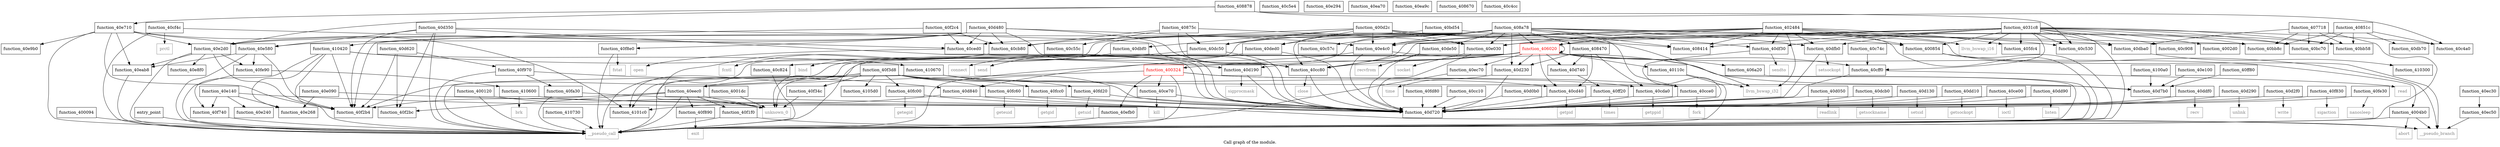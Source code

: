digraph "Call graph of the module." {
  label="Call graph of the module.";
  node [shape=record];

  Node_function_40c57c [label="{function_40c57c}"];
  Node_function_40c5e4 [label="{function_40c5e4}"];
  Node_function_40e240 [label="{function_40e240}"];
  Node_function_40c74c [label="{function_40c74c}"];
  Node_function_40e140 [label="{function_40e140}"];
  Node_function_40c824 [label="{function_40c824}"];
  Node_function_40c908 [label="{function_40c908}"];
  Node_function_40cb80 [label="{function_40cb80}"];
  Node_function_40cc10 [label="{function_40cc10}"];
  Node_function_40cc80 [label="{function_40cc80}"];
  Node_function_40cce0 [label="{function_40cce0}"];
  Node_function_40e090 [label="{function_40e090}"];
  Node_function_40cd40 [label="{function_40cd40}"];
  Node_function_40cff0 [label="{function_40cff0}"];
  Node_function_40d350 [label="{function_40d350}"];
  Node_function_40ded0 [label="{function_40ded0}"];
  Node_function_40d480 [label="{function_40d480}"];
  Node_function_40d050 [label="{function_40d050}"];
  Node_function_40dbf0 [label="{function_40dbf0}"];
  Node_function_40d620 [label="{function_40d620}"];
  Node_function_40cda0 [label="{function_40cda0}"];
  Node_function_40dc50 [label="{function_40dc50}"];
  Node_function_40d0b0 [label="{function_40d0b0}"];
  Node_function_40d720 [label="{function_40d720}"];
  Node_function_40df30 [label="{function_40df30}"];
  Node_function_40d740 [label="{function_40d740}"];
  Node_function_40dcb0 [label="{function_40dcb0}"];
  Node_function_40d7b0 [label="{function_40d7b0}"];
  Node_function_40e100 [label="{function_40e100}"];
  Node_function_40d130 [label="{function_40d130}"];
  Node_function_40dd10 [label="{function_40dd10}"];
  Node_function_40dfb0 [label="{function_40dfb0}"];
  Node_function_40d840 [label="{function_40d840}"];
  Node_function_40d190 [label="{function_40d190}"];
  Node_function_40e268 [label="{function_40e268}"];
  Node_function_40ce00 [label="{function_40ce00}"];
  Node_function_40dd90 [label="{function_40dd90}"];
  Node_function_40d230 [label="{function_40d230}"];
  Node_function_40ddf0 [label="{function_40ddf0}"];
  Node_function_40ce70 [label="{function_40ce70}"];
  Node_function_40d290 [label="{function_40d290}"];
  Node_function_40ced0 [label="{function_40ced0}"];
  Node_function_40cf4c [label="{function_40cf4c}"];
  Node_function_40d2f0 [label="{function_40d2f0}"];
  Node_function_40de50 [label="{function_40de50}"];
  Node_function_40e294 [label="{function_40e294}"];
  Node_function_40db70 [label="{function_40db70}"];
  Node_function_40e030 [label="{function_40e030}"];
  Node_function_40dba0 [label="{function_40dba0}"];
  Node_function_40e2d0 [label="{function_40e2d0}"];
  Node_function_40ea70 [label="{function_40ea70}"];
  Node_function_40ea9c [label="{function_40ea9c}"];
  Node_function_40eab8 [label="{function_40eab8}"];
  Node_function_40ec30 [label="{function_40ec30}"];
  Node_function_40ec50 [label="{function_40ec50}"];
  Node_function_40ec70 [label="{function_40ec70}"];
  Node_getpid [color="gray50", fontcolor="gray50", label="{getpid}"];
  Node_getppid [color="gray50", fontcolor="gray50", label="{getppid}"];
  Node_function_40e4c0 [label="{function_40e4c0}"];
  Node_function_40e580 [label="{function_40e580}"];
  Node_function_40e710 [label="{function_40e710}"];
  Node_function_40e8f0 [label="{function_40e8f0}"];
  Node_function_40e9b0 [label="{function_40e9b0}"];
  Node_geteuid [color="gray50", fontcolor="gray50", label="{geteuid}"];
  Node_getgid [color="gray50", fontcolor="gray50", label="{getgid}"];
  Node_getuid [color="gray50", fontcolor="gray50", label="{getuid}"];
  Node_nanosleep [color="gray50", fontcolor="gray50", label="{nanosleep}"];
  Node_times [color="gray50", fontcolor="gray50", label="{times}"];
  Node_brk [color="gray50", fontcolor="gray50", label="{brk}"];
  Node_abort [color="gray50", fontcolor="gray50", label="{abort}"];
  Node_llvm_bswap_i32 [color="gray50", fontcolor="gray50", label="{llvm_bswap_i32}"];
  Node_llvm_bswap_i16 [color="gray50", fontcolor="gray50", label="{llvm_bswap_i16}"];
  Node_function_40eec0 [label="{function_40eec0}"];
  Node_function_40efb0 [label="{function_40efb0}"];
  Node_function_40f1f0 [label="{function_40f1f0}"];
  Node_function_40f2b4 [label="{function_40f2b4}"];
  Node_function_40f2bc [label="{function_40f2bc}"];
  Node_function_40f2c4 [label="{function_40f2c4}"];
  Node_function_40f34c [label="{function_40f34c}"];
  Node_function_40f3d8 [label="{function_40f3d8}"];
  Node_function_40f740 [label="{function_40f740}"];
  Node_function_40f830 [label="{function_40f830}"];
  Node_function_40f890 [label="{function_40f890}"];
  Node_function_40f8e0 [label="{function_40f8e0}"];
  Node_function_40f970 [label="{function_40f970}"];
  Node_function_40fa30 [label="{function_40fa30}"];
  Node_function_40fc00 [label="{function_40fc00}"];
  Node_function_40fc60 [label="{function_40fc60}"];
  Node_function_40fcc0 [label="{function_40fcc0}"];
  Node_function_40fd20 [label="{function_40fd20}"];
  Node_function_40fd80 [label="{function_40fd80}"];
  Node_function_40fe30 [label="{function_40fe30}"];
  Node_function_40fe90 [label="{function_40fe90}"];
  Node_function_40ff20 [label="{function_40ff20}"];
  Node_function_40ff80 [label="{function_40ff80}"];
  Node_function_4100a0 [label="{function_4100a0}"];
  Node_function_4101c0 [label="{function_4101c0}"];
  Node_function_410300 [label="{function_410300}"];
  Node_function_410420 [label="{function_410420}"];
  Node_function_4105d0 [label="{function_4105d0}"];
  Node_function_410600 [label="{function_410600}"];
  Node_function_410670 [label="{function_410670}"];
  Node_function_410730 [label="{function_410730}"];
  Node_unknown_0 [color="gray50", fontcolor="gray50", label="{unknown_0}"];
  Node_fcntl [color="gray50", fontcolor="gray50", label="{fcntl}"];
  Node_close [color="gray50", fontcolor="gray50", label="{close}"];
  Node_fork [color="gray50", fontcolor="gray50", label="{fork}"];
  Node_ioctl [color="gray50", fontcolor="gray50", label="{ioctl}"];
  Node_kill [color="gray50", fontcolor="gray50", label="{kill}"];
  Node_open [color="gray50", fontcolor="gray50", label="{open}"];
  Node_prctl [color="gray50", fontcolor="gray50", label="{prctl}"];
  Node_read [color="gray50", fontcolor="gray50", label="{read}"];
  Node_readlink [color="gray50", fontcolor="gray50", label="{readlink}"];
  Node_setsid [color="gray50", fontcolor="gray50", label="{setsid}"];
  Node_sigprocmask [color="gray50", fontcolor="gray50", label="{sigprocmask}"];
  Node_time [color="gray50", fontcolor="gray50", label="{time}"];
  Node_unlink [color="gray50", fontcolor="gray50", label="{unlink}"];
  Node_write [color="gray50", fontcolor="gray50", label="{write}"];
  Node_bind [color="gray50", fontcolor="gray50", label="{bind}"];
  Node_connect [color="gray50", fontcolor="gray50", label="{connect}"];
  Node_getsockname [color="gray50", fontcolor="gray50", label="{getsockname}"];
  Node_getsockopt [color="gray50", fontcolor="gray50", label="{getsockopt}"];
  Node_listen [color="gray50", fontcolor="gray50", label="{listen}"];
  Node_recv [color="gray50", fontcolor="gray50", label="{recv}"];
  Node_recvfrom [color="gray50", fontcolor="gray50", label="{recvfrom}"];
  Node_send [color="gray50", fontcolor="gray50", label="{send}"];
  Node_sendto [color="gray50", fontcolor="gray50", label="{sendto}"];
  Node_setsockopt [color="gray50", fontcolor="gray50", label="{setsockopt}"];
  Node_socket [color="gray50", fontcolor="gray50", label="{socket}"];
  Node_sigaction [color="gray50", fontcolor="gray50", label="{sigaction}"];
  Node_exit [color="gray50", fontcolor="gray50", label="{exit}"];
  Node_fstat [color="gray50", fontcolor="gray50", label="{fstat}"];
  Node_getegid [color="gray50", fontcolor="gray50", label="{getegid}"];
  Node___pseudo_call [color="gray50", fontcolor="gray50", label="{__pseudo_call}"];
  Node___pseudo_branch [color="gray50", fontcolor="gray50", label="{__pseudo_branch}"];
  Node_function_400094 [label="{function_400094}"];
  Node_function_400120 [label="{function_400120}"];
  Node_function_4001dc [label="{function_4001dc}"];
  Node_entry_point [label="{entry_point}"];
  Node_function_4002d0 [label="{function_4002d0}"];
  Node_function_400324 [color="red", fontcolor="red", label="{function_400324}"];
  Node_function_4004b0 [label="{function_4004b0}"];
  Node_function_407718 [label="{function_407718}"];
  Node_function_400854 [label="{function_400854}"];
  Node_function_400d2c [label="{function_400d2c}"];
  Node_function_40110c [label="{function_40110c}"];
  Node_function_402484 [label="{function_402484}"];
  Node_function_4031c8 [label="{function_4031c8}"];
  Node_function_405fc4 [label="{function_405fc4}"];
  Node_function_406020 [color="red", fontcolor="red", label="{function_406020}"];
  Node_function_406a20 [label="{function_406a20}"];
  Node_function_408414 [label="{function_408414}"];
  Node_function_408470 [label="{function_408470}"];
  Node_function_40851c [label="{function_40851c}"];
  Node_function_408670 [label="{function_408670}"];
  Node_function_40875c [label="{function_40875c}"];
  Node_function_408878 [label="{function_408878}"];
  Node_function_408a78 [label="{function_408a78}"];
  Node_function_40bb58 [label="{function_40bb58}"];
  Node_function_40bb8c [label="{function_40bb8c}"];
  Node_function_40bc70 [label="{function_40bc70}"];
  Node_function_40bd54 [label="{function_40bd54}"];
  Node_function_40c4a0 [label="{function_40c4a0}"];
  Node_function_40c4cc [label="{function_40c4cc}"];
  Node_function_40c530 [label="{function_40c530}"];
  Node_function_40c55c [label="{function_40c55c}"];
  Node_function_40c74c -> Node_function_40cff0;
  Node_function_40e140 -> Node_function_40e240;
  Node_function_40e140 -> Node_function_40d720;
  Node_function_40e140 -> Node_function_40e268;
  Node_function_40e140 -> Node_function_40f740;
  Node_function_40c824 -> Node___pseudo_call;
  Node_function_40cb80 -> Node_unknown_0;
  Node_function_40cb80 -> Node_fcntl;
  Node_function_40cc10 -> Node_function_40d720;
  Node_function_40cc80 -> Node_function_40d720;
  Node_function_40cc80 -> Node_close;
  Node_function_40cce0 -> Node_function_40d720;
  Node_function_40cce0 -> Node_fork;
  Node_function_40e090 -> Node_function_40d720;
  Node_function_40e090 -> Node_function_40e268;
  Node_function_40cd40 -> Node_function_40d720;
  Node_function_40cd40 -> Node_getpid;
  Node_function_40cff0 -> Node_function_40d720;
  Node_function_40cff0 -> Node_read;
  Node_function_40d350 -> Node_function_40cc80;
  Node_function_40d350 -> Node_function_40d720;
  Node_function_40d350 -> Node_function_40e580;
  Node_function_40d350 -> Node_function_40f2b4;
  Node_function_40d350 -> Node_function_40f2bc;
  Node_function_40d350 -> Node___pseudo_call;
  Node_function_40ded0 -> Node_function_40d720;
  Node_function_40ded0 -> Node_send;
  Node_function_40d480 -> Node_function_40cb80;
  Node_function_40d480 -> Node_function_40cc80;
  Node_function_40d480 -> Node_function_40d720;
  Node_function_40d480 -> Node_function_40ced0;
  Node_function_40d480 -> Node_function_40e2d0;
  Node_function_40d480 -> Node_function_40e4c0;
  Node_function_40d480 -> Node_function_40e580;
  Node_function_40d480 -> Node_function_40f2b4;
  Node_function_40d480 -> Node_function_40f8e0;
  Node_function_40d050 -> Node_function_40d720;
  Node_function_40d050 -> Node_readlink;
  Node_function_40dbf0 -> Node_function_40d720;
  Node_function_40dbf0 -> Node_bind;
  Node_function_40d620 -> Node_function_40f2b4;
  Node_function_40d620 -> Node_function_40f2bc;
  Node_function_40d620 -> Node_function_40f970;
  Node_function_40cda0 -> Node_function_40d720;
  Node_function_40cda0 -> Node_getppid;
  Node_function_40dc50 -> Node_function_40d720;
  Node_function_40dc50 -> Node_connect;
  Node_function_40d0b0 -> Node_function_40d720;
  Node_function_40df30 -> Node_function_40d720;
  Node_function_40df30 -> Node_sendto;
  Node_function_40d740 -> Node_function_40ff20;
  Node_function_40dcb0 -> Node_function_40d720;
  Node_function_40dcb0 -> Node_getsockname;
  Node_function_40e100 -> Node_function_40d7b0;
  Node_function_40d130 -> Node_function_40d720;
  Node_function_40d130 -> Node_setsid;
  Node_function_40dd10 -> Node_function_40d720;
  Node_function_40dd10 -> Node_getsockopt;
  Node_function_40dfb0 -> Node_function_40d720;
  Node_function_40dfb0 -> Node_setsockopt;
  Node_function_40d840 -> Node_function_4101c0;
  Node_function_40d840 -> Node___pseudo_branch;
  Node_function_40d190 -> Node_function_40d720;
  Node_function_40d190 -> Node_sigprocmask;
  Node_function_40ce00 -> Node_function_40d720;
  Node_function_40ce00 -> Node_ioctl;
  Node_function_40dd90 -> Node_function_40d720;
  Node_function_40dd90 -> Node_listen;
  Node_function_40d230 -> Node_function_40d720;
  Node_function_40d230 -> Node_time;
  Node_function_40ddf0 -> Node_function_40d720;
  Node_function_40ddf0 -> Node_recv;
  Node_function_40ce70 -> Node_function_40d720;
  Node_function_40ce70 -> Node_kill;
  Node_function_40d290 -> Node_function_40d720;
  Node_function_40d290 -> Node_unlink;
  Node_function_40ced0 -> Node_function_40d720;
  Node_function_40ced0 -> Node_open;
  Node_function_40cf4c -> Node_function_40ced0;
  Node_function_40cf4c -> Node_prctl;
  Node_function_40cf4c -> Node___pseudo_call;
  Node_function_40d2f0 -> Node_function_40d720;
  Node_function_40d2f0 -> Node_write;
  Node_function_40de50 -> Node_function_40d720;
  Node_function_40de50 -> Node_recvfrom;
  Node_function_40e030 -> Node_function_40d720;
  Node_function_40e030 -> Node_socket;
  Node_function_40dba0 -> Node_function_410300;
  Node_function_40e2d0 -> Node_function_40eab8;
  Node_function_40e2d0 -> Node_function_40e8f0;
  Node_function_40e2d0 -> Node_function_40f2b4;
  Node_function_40e2d0 -> Node_function_40fe90;
  Node_function_40e2d0 -> Node___pseudo_call;
  Node_function_40eab8 -> Node___pseudo_call;
  Node_function_40ec30 -> Node_function_40ec50;
  Node_function_40ec50 -> Node___pseudo_branch;
  Node_function_40ec70 -> Node___pseudo_call;
  Node_function_40e4c0 -> Node_function_40d720;
  Node_function_40e4c0 -> Node_function_40d7b0;
  Node_function_40e4c0 -> Node___pseudo_call;
  Node_function_40e580 -> Node_function_40eab8;
  Node_function_40e580 -> Node_function_40f2b4;
  Node_function_40e580 -> Node_function_40fe90;
  Node_function_40e580 -> Node___pseudo_call;
  Node_function_40e710 -> Node_function_40e2d0;
  Node_function_40e710 -> Node_function_40eab8;
  Node_function_40e710 -> Node_function_40e580;
  Node_function_40e710 -> Node_function_40e9b0;
  Node_function_40e710 -> Node_function_40f2b4;
  Node_function_40e710 -> Node_function_4101c0;
  Node_function_40e710 -> Node___pseudo_call;
  Node_function_40eec0 -> Node_function_40f1f0;
  Node_function_40eec0 -> Node_function_40f2b4;
  Node_function_40eec0 -> Node_function_40f2bc;
  Node_function_40eec0 -> Node_function_40f890;
  Node_function_40eec0 -> Node_unknown_0;
  Node_function_40eec0 -> Node___pseudo_call;
  Node_function_40efb0 -> Node___pseudo_call;
  Node_function_40f1f0 -> Node___pseudo_call;
  Node_function_40f1f0 -> Node___pseudo_branch;
  Node_function_40f2c4 -> Node_function_40cb80;
  Node_function_40f2c4 -> Node_function_40ced0;
  Node_function_40f2c4 -> Node_function_410420;
  Node_function_40f34c -> Node_unknown_0;
  Node_function_40f3d8 -> Node_function_40d720;
  Node_function_40f3d8 -> Node_function_40d7b0;
  Node_function_40f3d8 -> Node_function_40eec0;
  Node_function_40f3d8 -> Node_function_40f34c;
  Node_function_40f3d8 -> Node_function_40fc00;
  Node_function_40f3d8 -> Node_function_40fc60;
  Node_function_40f3d8 -> Node_function_40fcc0;
  Node_function_40f3d8 -> Node_function_40fd20;
  Node_function_40f3d8 -> Node_function_4101c0;
  Node_function_40f3d8 -> Node_function_4105d0;
  Node_function_40f3d8 -> Node_unknown_0;
  Node_function_40f3d8 -> Node___pseudo_call;
  Node_function_40f740 -> Node___pseudo_call;
  Node_function_40f830 -> Node_function_40d720;
  Node_function_40f830 -> Node_sigaction;
  Node_function_40f890 -> Node_exit;
  Node_function_40f8e0 -> Node_fstat;
  Node_function_40f8e0 -> Node___pseudo_call;
  Node_function_40f970 -> Node_function_40d840;
  Node_function_40f970 -> Node_function_40fa30;
  Node_function_40f970 -> Node___pseudo_call;
  Node_function_40fa30 -> Node_function_40d720;
  Node_function_40fa30 -> Node___pseudo_call;
  Node_function_40fc00 -> Node_function_40d720;
  Node_function_40fc00 -> Node_getegid;
  Node_function_40fc60 -> Node_function_40d720;
  Node_function_40fc60 -> Node_geteuid;
  Node_function_40fcc0 -> Node_function_40d720;
  Node_function_40fcc0 -> Node_getgid;
  Node_function_40fd20 -> Node_function_40d720;
  Node_function_40fd20 -> Node_getuid;
  Node_function_40fd80 -> Node_function_40d720;
  Node_function_40fe30 -> Node_function_40d720;
  Node_function_40fe30 -> Node_nanosleep;
  Node_function_40fe90 -> Node_function_410600;
  Node_function_40fe90 -> Node___pseudo_call;
  Node_function_40ff20 -> Node_function_40d720;
  Node_function_40ff20 -> Node_times;
  Node_function_40ff80 -> Node_function_40d7b0;
  Node_function_4100a0 -> Node_function_40d7b0;
  Node_function_410420 -> Node_function_40d190;
  Node_function_410420 -> Node_function_40e268;
  Node_function_410420 -> Node_function_40f2b4;
  Node_function_410420 -> Node_function_40f740;
  Node_function_410420 -> Node_function_410670;
  Node_function_410420 -> Node___pseudo_call;
  Node_function_410600 -> Node_function_40d720;
  Node_function_410600 -> Node_brk;
  Node_function_410670 -> Node_function_40cd40;
  Node_function_410670 -> Node_function_40ce70;
  Node_function_410670 -> Node___pseudo_call;
  Node_function_410730 -> Node___pseudo_call;
  Node_function_400094 -> Node___pseudo_call;
  Node_function_400120 -> Node_unknown_0;
  Node_function_400120 -> Node___pseudo_call;
  Node_function_4001dc -> Node_unknown_0;
  Node_entry_point -> Node___pseudo_call;
  Node_function_400324 -> Node_function_40cce0;
  Node_function_400324 -> Node_function_40cda0;
  Node_function_400324 -> Node_function_40ce70;
  Node_function_400324 -> Node_function_40eec0;
  Node_function_400324 -> Node_function_40efb0;
  Node_function_400324 -> Node___pseudo_call;
  Node_function_4004b0 -> Node_abort;
  Node_function_4004b0 -> Node___pseudo_call;
  Node_function_4004b0 -> Node___pseudo_branch;
  Node_function_407718 -> Node_function_40dba0;
  Node_function_407718 -> Node___pseudo_call;
  Node_function_407718 -> Node_function_40bb58;
  Node_function_407718 -> Node_function_40bb8c;
  Node_function_407718 -> Node_function_40bc70;
  Node_function_400854 -> Node___pseudo_call;
  Node_function_400854 -> Node___pseudo_branch;
  Node_function_400d2c -> Node_function_40ded0;
  Node_function_400d2c -> Node_function_40dbf0;
  Node_function_400d2c -> Node_function_40dc50;
  Node_function_400d2c -> Node_function_40e030;
  Node_function_400d2c -> Node_function_40e4c0;
  Node_function_400d2c -> Node_llvm_bswap_i32;
  Node_function_400d2c -> Node___pseudo_call;
  Node_function_400d2c -> Node_function_400854;
  Node_function_400d2c -> Node_function_408414;
  Node_function_40110c -> Node_llvm_bswap_i32;
  Node_function_40110c -> Node___pseudo_call;
  Node_function_402484 -> Node_function_40cc80;
  Node_function_402484 -> Node_function_40df30;
  Node_function_402484 -> Node_function_40dfb0;
  Node_function_402484 -> Node_function_40e030;
  Node_function_402484 -> Node_function_40e4c0;
  Node_function_402484 -> Node_llvm_bswap_i32;
  Node_function_402484 -> Node_llvm_bswap_i16;
  Node_function_402484 -> Node___pseudo_call;
  Node_function_402484 -> Node_function_400854;
  Node_function_402484 -> Node_function_405fc4;
  Node_function_402484 -> Node_function_406020;
  Node_function_402484 -> Node_function_408414;
  Node_function_4031c8 -> Node_function_40c908;
  Node_function_4031c8 -> Node_function_40cc80;
  Node_function_4031c8 -> Node_function_40cff0;
  Node_function_4031c8 -> Node_function_40df30;
  Node_function_4031c8 -> Node_function_40dfb0;
  Node_function_4031c8 -> Node_function_40ced0;
  Node_function_4031c8 -> Node_function_40e030;
  Node_function_4031c8 -> Node_function_40dba0;
  Node_function_4031c8 -> Node_function_40e4c0;
  Node_function_4031c8 -> Node_llvm_bswap_i16;
  Node_function_4031c8 -> Node___pseudo_call;
  Node_function_4031c8 -> Node_function_4002d0;
  Node_function_4031c8 -> Node_function_400854;
  Node_function_4031c8 -> Node_function_405fc4;
  Node_function_4031c8 -> Node_function_406020;
  Node_function_4031c8 -> Node_function_408414;
  Node_function_4031c8 -> Node_function_40bb58;
  Node_function_4031c8 -> Node_function_40bb8c;
  Node_function_4031c8 -> Node_function_40bc70;
  Node_function_4031c8 -> Node_function_40c4a0;
  Node_function_4031c8 -> Node_function_40c530;
  Node_function_406020 -> Node_function_40cc80;
  Node_function_406020 -> Node_function_40cd40;
  Node_function_406020 -> Node_function_40cff0;
  Node_function_406020 -> Node_function_40d740;
  Node_function_406020 -> Node_function_40d190;
  Node_function_406020 -> Node_function_40d230;
  Node_function_406020 -> Node_function_40ec70;
  Node_function_406020 -> Node_function_40f2b4;
  Node_function_406020 -> Node_function_4101c0;
  Node_function_406020 -> Node_unknown_0;
  Node_function_406020 -> Node___pseudo_call;
  Node_function_406020 -> Node_function_400324;
  Node_function_406020 -> Node_function_4004b0;
  Node_function_406020 -> Node_function_40110c;
  Node_function_406020 -> Node_function_406020;
  Node_function_406020 -> Node_function_406a20;
  Node_function_406a20 -> Node___pseudo_call;
  Node_function_408470 -> Node_function_40cd40;
  Node_function_408470 -> Node_function_40cda0;
  Node_function_408470 -> Node_function_40d740;
  Node_function_408470 -> Node_function_40d230;
  Node_function_40851c -> Node_function_40db70;
  Node_function_40851c -> Node_function_40bb58;
  Node_function_40851c -> Node_function_40bb8c;
  Node_function_40851c -> Node_function_40bc70;
  Node_function_40851c -> Node_function_40c4a0;
  Node_function_40875c -> Node_function_40cb80;
  Node_function_40875c -> Node_function_40cc80;
  Node_function_40875c -> Node_function_40dc50;
  Node_function_40875c -> Node_function_40e030;
  Node_function_40875c -> Node_function_40c55c;
  Node_function_408878 -> Node_function_40e2d0;
  Node_function_408878 -> Node_function_40e710;
  Node_function_408878 -> Node_function_40c4a0;
  Node_function_408878 -> Node_function_40c530;
  Node_function_408a78 -> Node_function_40c57c;
  Node_function_408a78 -> Node_function_40c824;
  Node_function_408a78 -> Node_function_40cb80;
  Node_function_408a78 -> Node_function_40cc80;
  Node_function_408a78 -> Node_function_40cce0;
  Node_function_408a78 -> Node_function_40ded0;
  Node_function_408a78 -> Node_function_40dc50;
  Node_function_408a78 -> Node_function_40df30;
  Node_function_408a78 -> Node_function_40dfb0;
  Node_function_408a78 -> Node_function_40d840;
  Node_function_408a78 -> Node_function_40d230;
  Node_function_408a78 -> Node_function_40de50;
  Node_function_408a78 -> Node_function_40e030;
  Node_function_408a78 -> Node_function_40dba0;
  Node_function_408a78 -> Node_function_40e4c0;
  Node_function_408a78 -> Node___pseudo_call;
  Node_function_408a78 -> Node___pseudo_branch;
  Node_function_408a78 -> Node_function_406020;
  Node_function_408a78 -> Node_function_408414;
  Node_function_408a78 -> Node_function_408470;
  Node_function_408a78 -> Node_function_40bb58;
  Node_function_408a78 -> Node_function_40bb8c;
  Node_function_408a78 -> Node_function_40bc70;
  Node_function_40bd54 -> Node_function_40e2d0;
  Node_function_40bd54 -> Node_function_40c530;
}
